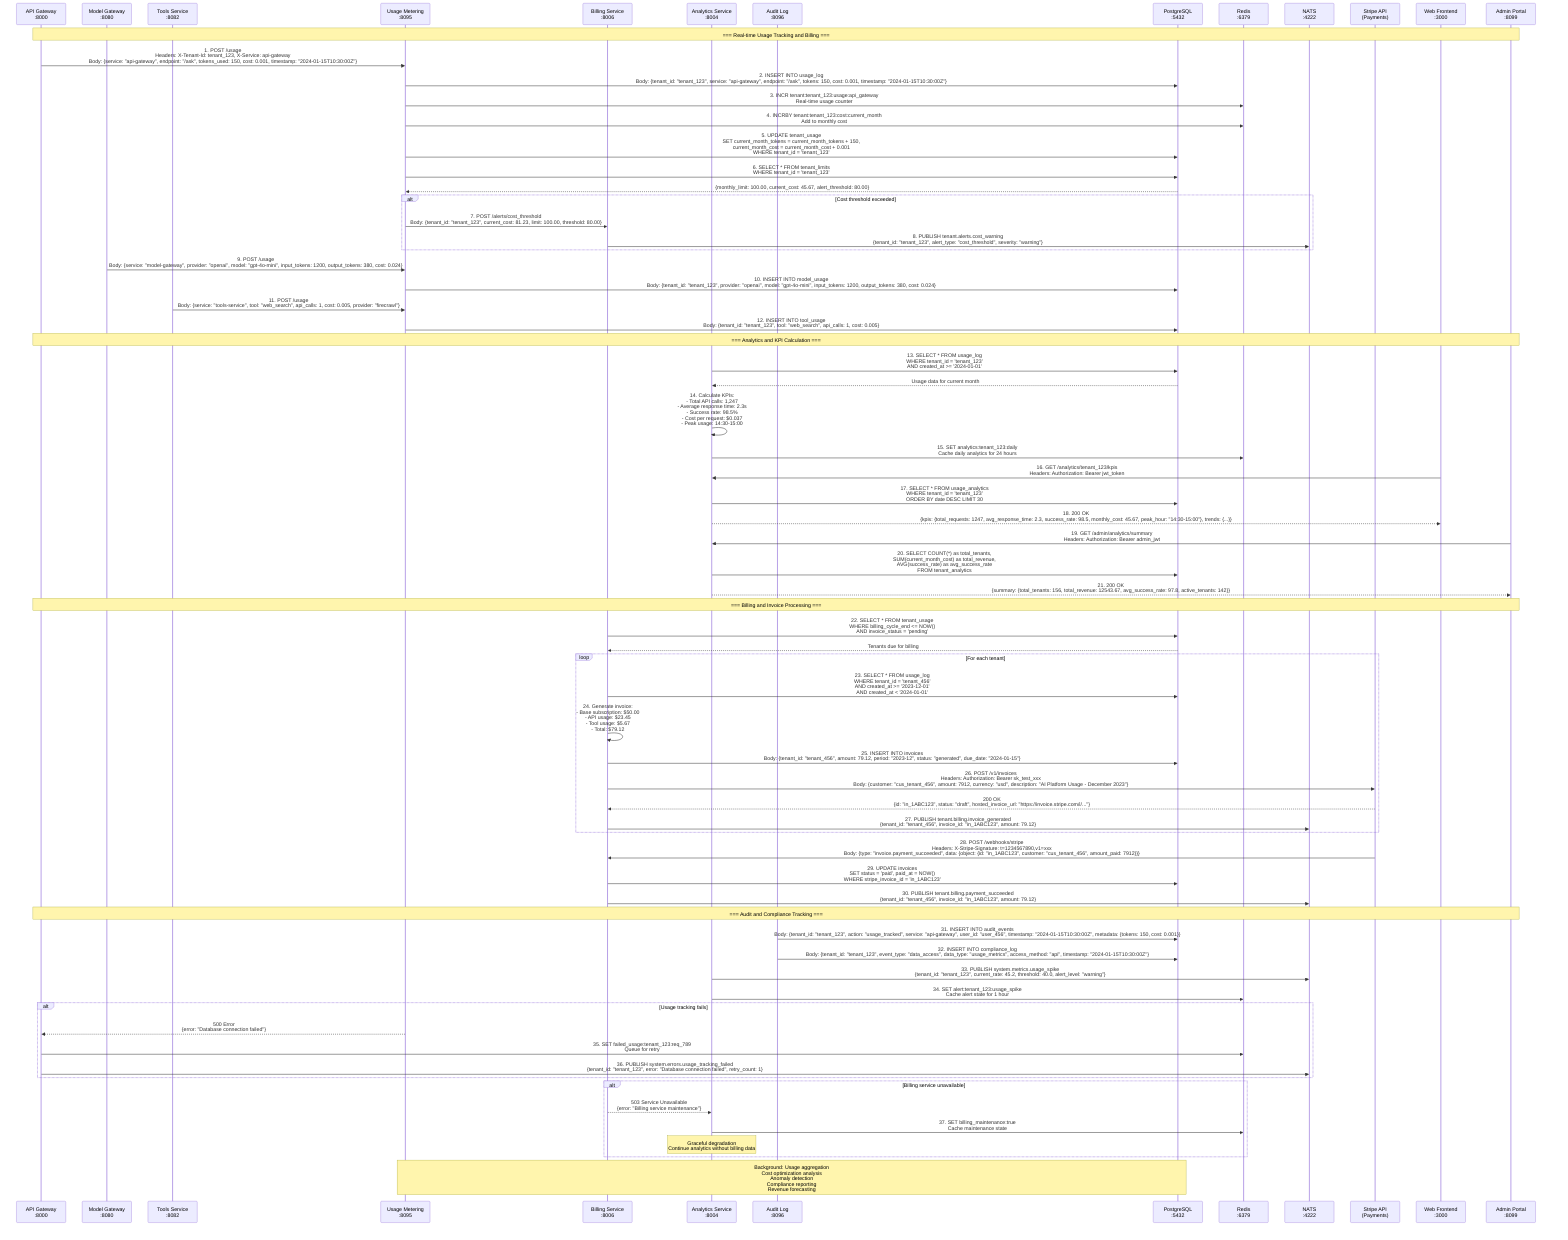sequenceDiagram
    participant APIGateway as API Gateway<br/>:8000
    participant ModelGateway as Model Gateway<br/>:8080
    participant ToolsService as Tools Service<br/>:8082
    participant UsageMetering as Usage Metering<br/>:8095
    participant BillingService as Billing Service<br/>:8006
    participant AnalyticsService as Analytics Service<br/>:8004
    participant AuditLog as Audit Log<br/>:8096
    participant Postgres as PostgreSQL<br/>:5432
    participant Redis as Redis<br/>:6379
    participant NATS as NATS<br/>:4222
    participant Stripe as Stripe API<br/>(Payments)
    participant WebFrontend as Web Frontend<br/>:3000
    participant AdminPortal as Admin Portal<br/>:8099

    %% Real-time Usage Tracking
    Note over APIGateway,AdminPortal: === Real-time Usage Tracking and Billing ===
    APIGateway->>UsageMetering: 1. POST /usage<br/>Headers: X-Tenant-Id: tenant_123, X-Service: api-gateway<br/>Body: {service: "api-gateway", endpoint: "/ask", tokens_used: 150, cost: 0.001, timestamp: "2024-01-15T10:30:00Z"}

    UsageMetering->>Postgres: 2. INSERT INTO usage_log<br/>Body: {tenant_id: "tenant_123", service: "api-gateway", endpoint: "/ask", tokens: 150, cost: 0.001, timestamp: "2024-01-15T10:30:00Z"}
    
    UsageMetering->>Redis: 3. INCR tenant:tenant_123:usage:api_gateway<br/>Real-time usage counter
    UsageMetering->>Redis: 4. INCRBY tenant:tenant_123:cost:current_month<br/>Add to monthly cost
    
    UsageMetering->>Postgres: 5. UPDATE tenant_usage<br/>SET current_month_tokens = current_month_tokens + 150,<br/>current_month_cost = current_month_cost + 0.001<br/>WHERE tenant_id = 'tenant_123'

    %% Cost Threshold Check
    UsageMetering->>Postgres: 6. SELECT * FROM tenant_limits<br/>WHERE tenant_id = 'tenant_123'
    Postgres-->>UsageMetering: {monthly_limit: 100.00, current_cost: 45.67, alert_threshold: 80.00}

    alt Cost threshold exceeded
        UsageMetering->>BillingService: 7. POST /alerts/cost_threshold<br/>Body: {tenant_id: "tenant_123", current_cost: 81.23, limit: 100.00, threshold: 80.00}
        BillingService->>NATS: 8. PUBLISH tenant.alerts.cost_warning<br/>{tenant_id: "tenant_123", alert_type: "cost_threshold", severity: "warning"}
    end

    %% Model Gateway Usage Tracking
    ModelGateway->>UsageMetering: 9. POST /usage<br/>Body: {service: "model-gateway", provider: "openai", model: "gpt-4o-mini", input_tokens: 1200, output_tokens: 380, cost: 0.024}
    
    UsageMetering->>Postgres: 10. INSERT INTO model_usage<br/>Body: {tenant_id: "tenant_123", provider: "openai", model: "gpt-4o-mini", input_tokens: 1200, output_tokens: 380, cost: 0.024}

    %% Tools Service Usage
    ToolsService->>UsageMetering: 11. POST /usage<br/>Body: {service: "tools-service", tool: "web_search", api_calls: 1, cost: 0.005, provider: "firecrawl"}
    
    UsageMetering->>Postgres: 12. INSERT INTO tool_usage<br/>Body: {tenant_id: "tenant_123", tool: "web_search", api_calls: 1, cost: 0.005}

    %% Analytics Processing
    Note over APIGateway,AdminPortal: === Analytics and KPI Calculation ===
    AnalyticsService->>Postgres: 13. SELECT * FROM usage_log<br/>WHERE tenant_id = 'tenant_123'<br/>AND created_at >= '2024-01-01'
    Postgres-->>AnalyticsService: Usage data for current month

    AnalyticsService->>AnalyticsService: 14. Calculate KPIs:<br/>- Total API calls: 1,247<br/>- Average response time: 2.3s<br/>- Success rate: 98.5%<br/>- Cost per request: $0.037<br/>- Peak usage: 14:30-15:00

    AnalyticsService->>Redis: 15. SET analytics:tenant_123:daily<br/>Cache daily analytics for 24 hours

    %% Dashboard Data Generation
    WebFrontend->>AnalyticsService: 16. GET /analytics/tenant_123/kpis<br/>Headers: Authorization: Bearer jwt_token
    AnalyticsService->>Postgres: 17. SELECT * FROM usage_analytics<br/>WHERE tenant_id = 'tenant_123'<br/>ORDER BY date DESC LIMIT 30

    AnalyticsService-->>WebFrontend: 18. 200 OK<br/>{kpis: {total_requests: 1247, avg_response_time: 2.3, success_rate: 98.5, monthly_cost: 45.67, peak_hour: "14:30-15:00"}, trends: {...}}

    %% Admin Portal Analytics
    AdminPortal->>AnalyticsService: 19. GET /admin/analytics/summary<br/>Headers: Authorization: Bearer admin_jwt
    AnalyticsService->>Postgres: 20. SELECT COUNT(*) as total_tenants,<br/>SUM(current_month_cost) as total_revenue,<br/>AVG(success_rate) as avg_success_rate<br/>FROM tenant_analytics

    AnalyticsService-->>AdminPortal: 21. 200 OK<br/>{summary: {total_tenants: 156, total_revenue: 12543.67, avg_success_rate: 97.8, active_tenants: 142}}

    %% Billing and Invoice Generation
    Note over APIGateway,AdminPortal: === Billing and Invoice Processing ===
    BillingService->>Postgres: 22. SELECT * FROM tenant_usage<br/>WHERE billing_cycle_end <= NOW()<br/>AND invoice_status = 'pending'
    Postgres-->>BillingService: Tenants due for billing

    loop For each tenant
        BillingService->>Postgres: 23. SELECT * FROM usage_log<br/>WHERE tenant_id = 'tenant_456'<br/>AND created_at >= '2023-12-01'<br/>AND created_at < '2024-01-01'
        
        BillingService->>BillingService: 24. Generate invoice:<br/>- Base subscription: $50.00<br/>- API usage: $23.45<br/>- Tool usage: $5.67<br/>- Total: $79.12
        
        BillingService->>Postgres: 25. INSERT INTO invoices<br/>Body: {tenant_id: "tenant_456", amount: 79.12, period: "2023-12", status: "generated", due_date: "2024-01-15"}
        
        BillingService->>Stripe: 26. POST /v1/invoices<br/>Headers: Authorization: Bearer sk_test_xxx<br/>Body: {customer: "cus_tenant_456", amount: 7912, currency: "usd", description: "AI Platform Usage - December 2023"}
        Stripe-->>BillingService: 200 OK<br/>{id: "in_1ABC123", status: "draft", hosted_invoice_url: "https://invoice.stripe.com/i/..."}
        
        BillingService->>NATS: 27. PUBLISH tenant.billing.invoice_generated<br/>{tenant_id: "tenant_456", invoice_id: "in_1ABC123", amount: 79.12}
    end

    %% Payment Processing
    Stripe->>BillingService: 28. POST /webhooks/stripe<br/>Headers: X-Stripe-Signature: t=1234567890,v1=xxx<br/>Body: {type: "invoice.payment_succeeded", data: {object: {id: "in_1ABC123", customer: "cus_tenant_456", amount_paid: 7912}}}

    BillingService->>Postgres: 29. UPDATE invoices<br/>SET status = 'paid', paid_at = NOW()<br/>WHERE stripe_invoice_id = 'in_1ABC123'

    BillingService->>NATS: 30. PUBLISH tenant.billing.payment_succeeded<br/>{tenant_id: "tenant_456", invoice_id: "in_1ABC123", amount: 79.12}

    %% Audit and Compliance
    Note over APIGateway,AdminPortal: === Audit and Compliance Tracking ===
    AuditLog->>Postgres: 31. INSERT INTO audit_events<br/>Body: {tenant_id: "tenant_123", action: "usage_tracked", service: "api-gateway", user_id: "user_456", timestamp: "2024-01-15T10:30:00Z", metadata: {tokens: 150, cost: 0.001}}

    AuditLog->>Postgres: 32. INSERT INTO compliance_log<br/>Body: {tenant_id: "tenant_123", event_type: "data_access", data_type: "usage_metrics", access_method: "api", timestamp: "2024-01-15T10:30:00Z"}

    %% Real-time Monitoring and Alerts
    AnalyticsService->>NATS: 33. PUBLISH system.metrics.usage_spike<br/>{tenant_id: "tenant_123", current_rate: 45.2, threshold: 40.0, alert_level: "warning"}

    AnalyticsService->>Redis: 34. SET alert:tenant_123:usage_spike<br/>Cache alert state for 1 hour

    %% Error Handling
    alt Usage tracking fails
        UsageMetering-->>APIGateway: 500 Error<br/>{error: "Database connection failed"}
        APIGateway->>Redis: 35. SET failed_usage:tenant_123:req_789<br/>Queue for retry
        APIGateway->>NATS: 36. PUBLISH system.errors.usage_tracking_failed<br/>{tenant_id: "tenant_123", error: "Database connection failed", retry_count: 1}
    end

    alt Billing service unavailable
        BillingService-->>AnalyticsService: 503 Service Unavailable<br/>{error: "Billing service maintenance"}
        AnalyticsService->>Redis: 37. SET billing_maintenance:true<br/>Cache maintenance state
        Note over AnalyticsService: Graceful degradation<br/>Continue analytics without billing data
    end

    %% Background Processing
    Note over UsageMetering,Postgres: Background: Usage aggregation<br/>Cost optimization analysis<br/>Anomaly detection<br/>Compliance reporting<br/>Revenue forecasting